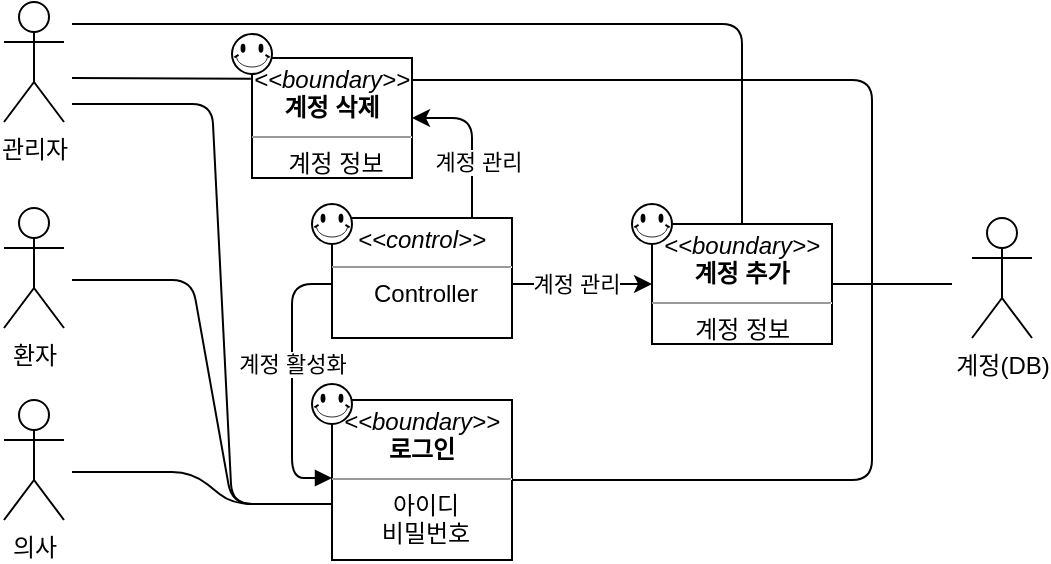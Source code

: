<mxfile version="14.6.1" type="device"><diagram id="GZjc_Hn9jUIR4Z8L9HtN" name="Page-1"><mxGraphModel dx="1504" dy="363" grid="1" gridSize="10" guides="1" tooltips="1" connect="1" arrows="1" fold="1" page="1" pageScale="1" pageWidth="827" pageHeight="1169" math="0" shadow="0"><root><mxCell id="0"/><mxCell id="1" parent="0"/><mxCell id="pS2WS8lDw2p6lkckWa6D-1" value="관리자" style="shape=umlActor;verticalLabelPosition=bottom;verticalAlign=top;html=1;outlineConnect=0;" parent="1" vertex="1"><mxGeometry x="-314" y="199" width="30" height="60" as="geometry"/></mxCell><mxCell id="pS2WS8lDw2p6lkckWa6D-2" value="의사" style="shape=umlActor;verticalLabelPosition=bottom;verticalAlign=top;html=1;outlineConnect=0;" parent="1" vertex="1"><mxGeometry x="-314" y="398" width="30" height="60" as="geometry"/></mxCell><mxCell id="pS2WS8lDw2p6lkckWa6D-22" value="계정(DB)" style="shape=umlActor;verticalLabelPosition=bottom;verticalAlign=top;html=1;outlineConnect=0;" parent="1" vertex="1"><mxGeometry x="170" y="307" width="30" height="60" as="geometry"/></mxCell><mxCell id="pS2WS8lDw2p6lkckWa6D-26" value="&lt;p style=&quot;margin: 0px ; margin-top: 4px ; text-align: center&quot;&gt;&lt;i&gt;&amp;lt;&amp;lt;boundary&amp;gt;&amp;gt;&lt;/i&gt;&lt;br&gt;&lt;b&gt;계정 추가&lt;/b&gt;&lt;/p&gt;&lt;hr size=&quot;1&quot;&gt;&lt;p style=&quot;text-align: center ; margin: 0px 0px 0px 4px&quot;&gt;계정 정보&amp;nbsp;&lt;/p&gt;" style="verticalAlign=top;align=left;overflow=fill;fontSize=12;fontFamily=Helvetica;html=1;" parent="1" vertex="1"><mxGeometry x="10" y="310" width="90" height="60" as="geometry"/></mxCell><mxCell id="pS2WS8lDw2p6lkckWa6D-41" value="&lt;p style=&quot;margin: 4px 0px 0px&quot;&gt;&lt;i&gt;&amp;lt;&amp;lt;boundary&amp;gt;&amp;gt;&lt;/i&gt;&lt;br&gt;&lt;b&gt;계정 삭제&lt;/b&gt;&lt;/p&gt;&lt;hr size=&quot;1&quot;&gt;&lt;p style=&quot;margin: 0px ; margin-left: 4px&quot;&gt;계정 정보&lt;/p&gt;" style="verticalAlign=top;align=center;overflow=fill;fontSize=12;fontFamily=Helvetica;html=1;" parent="1" vertex="1"><mxGeometry x="-190" y="227" width="80" height="60" as="geometry"/></mxCell><mxCell id="pS2WS8lDw2p6lkckWa6D-42" value="&lt;p style=&quot;margin: 0px ; margin-top: 4px ; text-align: center&quot;&gt;&lt;i&gt;&amp;lt;&amp;lt;boundary&amp;gt;&amp;gt;&lt;/i&gt;&lt;br&gt;&lt;b&gt;로그인&lt;/b&gt;&lt;/p&gt;&lt;hr size=&quot;1&quot;&gt;&lt;p style=&quot;text-align: center ; margin: 0px 0px 0px 4px&quot;&gt;아이디&lt;/p&gt;&lt;p style=&quot;text-align: center ; margin: 0px 0px 0px 4px&quot;&gt;비밀번호&lt;/p&gt;" style="verticalAlign=top;align=left;overflow=fill;fontSize=12;fontFamily=Helvetica;html=1;" parent="1" vertex="1"><mxGeometry x="-150" y="398" width="90" height="80" as="geometry"/></mxCell><mxCell id="pS2WS8lDw2p6lkckWa6D-78" value="" style="endArrow=none;html=1;fillColor=#f8cecc;" parent="1" edge="1"><mxGeometry width="50" height="50" relative="1" as="geometry"><mxPoint x="-280" y="434" as="sourcePoint"/><mxPoint x="-150" y="450" as="targetPoint"/><Array as="points"><mxPoint x="-220" y="434"/><mxPoint x="-200" y="450"/><mxPoint x="-160" y="450"/></Array></mxGeometry></mxCell><mxCell id="pS2WS8lDw2p6lkckWa6D-99" value="" style="endArrow=classic;html=1;entryX=1;entryY=0.5;entryDx=0;entryDy=0;" parent="1" target="pS2WS8lDw2p6lkckWa6D-41" edge="1"><mxGeometry relative="1" as="geometry"><mxPoint x="-80" y="307" as="sourcePoint"/><mxPoint x="-119" y="250" as="targetPoint"/><Array as="points"><mxPoint x="-80" y="257"/></Array></mxGeometry></mxCell><mxCell id="pS2WS8lDw2p6lkckWa6D-100" value="계정 관리" style="edgeLabel;resizable=0;html=1;align=center;verticalAlign=middle;" parent="pS2WS8lDw2p6lkckWa6D-99" connectable="0" vertex="1"><mxGeometry relative="1" as="geometry"><mxPoint x="3" y="12" as="offset"/></mxGeometry></mxCell><mxCell id="pS2WS8lDw2p6lkckWa6D-105" value="환자" style="shape=umlActor;verticalLabelPosition=bottom;verticalAlign=top;html=1;outlineConnect=0;" parent="1" vertex="1"><mxGeometry x="-314" y="302" width="30" height="60" as="geometry"/></mxCell><mxCell id="pS2WS8lDw2p6lkckWa6D-112" value="" style="endArrow=none;html=1;" parent="1" edge="1"><mxGeometry width="50" height="50" relative="1" as="geometry"><mxPoint x="-280" y="250" as="sourcePoint"/><mxPoint x="-150" y="450" as="targetPoint"/><Array as="points"><mxPoint x="-210" y="250"/><mxPoint x="-200" y="450"/></Array></mxGeometry></mxCell><mxCell id="pS2WS8lDw2p6lkckWa6D-113" value="" style="endArrow=none;html=1;" parent="1" edge="1"><mxGeometry width="50" height="50" relative="1" as="geometry"><mxPoint x="-280" y="338" as="sourcePoint"/><mxPoint x="-150" y="450" as="targetPoint"/><Array as="points"><mxPoint x="-220" y="338"/><mxPoint x="-200" y="450"/></Array></mxGeometry></mxCell><mxCell id="pS2WS8lDw2p6lkckWa6D-114" value="" style="endArrow=none;html=1;exitX=-0.007;exitY=0.172;exitDx=0;exitDy=0;exitPerimeter=0;" parent="1" source="pS2WS8lDw2p6lkckWa6D-41" edge="1"><mxGeometry width="50" height="50" relative="1" as="geometry"><mxPoint x="-110" y="230" as="sourcePoint"/><mxPoint x="-280" y="237" as="targetPoint"/><Array as="points"/></mxGeometry></mxCell><mxCell id="d8VscP13T8iufWfi6TPW-1" value="&lt;p style=&quot;margin: 0px ; margin-top: 4px ; text-align: center&quot;&gt;&lt;i&gt;&amp;lt;&amp;lt;control&amp;gt;&amp;gt;&lt;/i&gt;&lt;br&gt;&lt;/p&gt;&lt;hr size=&quot;1&quot;&gt;&lt;p style=&quot;text-align: center ; margin: 0px 0px 0px 4px&quot;&gt;Controller&lt;/p&gt;" style="verticalAlign=top;align=left;overflow=fill;fontSize=12;fontFamily=Helvetica;html=1;" vertex="1" parent="1"><mxGeometry x="-150" y="307" width="90" height="60" as="geometry"/></mxCell><mxCell id="d8VscP13T8iufWfi6TPW-10" value="계정 활성화" style="html=1;verticalAlign=bottom;endArrow=block;" edge="1" parent="1"><mxGeometry width="80" relative="1" as="geometry"><mxPoint x="-150" y="340" as="sourcePoint"/><mxPoint x="-150" y="437" as="targetPoint"/><Array as="points"><mxPoint x="-170" y="340"/><mxPoint x="-170" y="437"/></Array></mxGeometry></mxCell><mxCell id="d8VscP13T8iufWfi6TPW-14" value="" style="endArrow=none;html=1;entryX=0.5;entryY=0;entryDx=0;entryDy=0;" edge="1" parent="1" target="pS2WS8lDw2p6lkckWa6D-26"><mxGeometry width="50" height="50" relative="1" as="geometry"><mxPoint x="-280" y="210" as="sourcePoint"/><mxPoint x="30" y="291" as="targetPoint"/><Array as="points"><mxPoint x="55" y="210"/></Array></mxGeometry></mxCell><mxCell id="d8VscP13T8iufWfi6TPW-24" value="" style="endArrow=none;html=1;" edge="1" parent="1"><mxGeometry width="50" height="50" relative="1" as="geometry"><mxPoint x="100" y="340" as="sourcePoint"/><mxPoint x="160" y="340" as="targetPoint"/></mxGeometry></mxCell><mxCell id="d8VscP13T8iufWfi6TPW-26" value="" style="endArrow=none;html=1;exitX=1;exitY=0.5;exitDx=0;exitDy=0;" edge="1" parent="1" source="pS2WS8lDw2p6lkckWa6D-42"><mxGeometry width="50" height="50" relative="1" as="geometry"><mxPoint x="50" y="390" as="sourcePoint"/><mxPoint x="120" y="340" as="targetPoint"/><Array as="points"><mxPoint x="120" y="438"/></Array></mxGeometry></mxCell><mxCell id="d8VscP13T8iufWfi6TPW-27" value="" style="endArrow=none;html=1;entryX=1.004;entryY=0.183;entryDx=0;entryDy=0;entryPerimeter=0;" edge="1" parent="1" target="pS2WS8lDw2p6lkckWa6D-41"><mxGeometry width="50" height="50" relative="1" as="geometry"><mxPoint x="120" y="340" as="sourcePoint"/><mxPoint x="-111" y="250" as="targetPoint"/><Array as="points"><mxPoint x="120" y="238"/><mxPoint x="-50" y="238"/></Array></mxGeometry></mxCell><mxCell id="d8VscP13T8iufWfi6TPW-28" value="" style="endArrow=none;html=1;exitX=1;exitY=0.5;exitDx=0;exitDy=0;" edge="1" parent="1" source="pS2WS8lDw2p6lkckWa6D-26"><mxGeometry width="50" height="50" relative="1" as="geometry"><mxPoint x="50" y="390" as="sourcePoint"/><mxPoint x="100" y="340" as="targetPoint"/></mxGeometry></mxCell><mxCell id="d8VscP13T8iufWfi6TPW-31" value="" style="endArrow=classic;html=1;entryX=0;entryY=0.5;entryDx=0;entryDy=0;" edge="1" parent="1" target="pS2WS8lDw2p6lkckWa6D-26"><mxGeometry relative="1" as="geometry"><mxPoint x="-60" y="340" as="sourcePoint"/><mxPoint x="-90" y="290.02" as="targetPoint"/><Array as="points"><mxPoint x="-40" y="340"/></Array></mxGeometry></mxCell><mxCell id="d8VscP13T8iufWfi6TPW-32" value="계정 관리" style="edgeLabel;resizable=0;html=1;align=center;verticalAlign=middle;" connectable="0" vertex="1" parent="d8VscP13T8iufWfi6TPW-31"><mxGeometry relative="1" as="geometry"><mxPoint x="-3" as="offset"/></mxGeometry></mxCell><mxCell id="d8VscP13T8iufWfi6TPW-34" value="" style="verticalLabelPosition=bottom;verticalAlign=top;html=1;shape=mxgraph.basic.smiley" vertex="1" parent="1"><mxGeometry x="-160" y="390" width="20" height="20" as="geometry"/></mxCell><mxCell id="d8VscP13T8iufWfi6TPW-35" value="" style="verticalLabelPosition=bottom;verticalAlign=top;html=1;shape=mxgraph.basic.smiley" vertex="1" parent="1"><mxGeometry x="-160" y="300" width="20" height="20" as="geometry"/></mxCell><mxCell id="d8VscP13T8iufWfi6TPW-36" value="" style="verticalLabelPosition=bottom;verticalAlign=top;html=1;shape=mxgraph.basic.smiley" vertex="1" parent="1"><mxGeometry x="-200" y="215" width="20" height="20" as="geometry"/></mxCell><mxCell id="d8VscP13T8iufWfi6TPW-37" value="" style="verticalLabelPosition=bottom;verticalAlign=top;html=1;shape=mxgraph.basic.smiley" vertex="1" parent="1"><mxGeometry y="300" width="20" height="20" as="geometry"/></mxCell></root></mxGraphModel></diagram></mxfile>